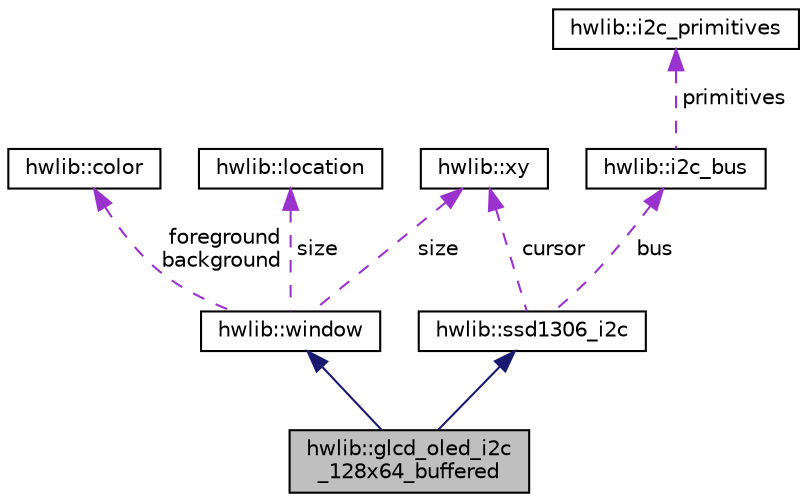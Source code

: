 digraph "hwlib::glcd_oled_i2c_128x64_buffered"
{
  edge [fontname="Helvetica",fontsize="10",labelfontname="Helvetica",labelfontsize="10"];
  node [fontname="Helvetica",fontsize="10",shape=record];
  Node3 [label="hwlib::glcd_oled_i2c\l_128x64_buffered",height=0.2,width=0.4,color="black", fillcolor="grey75", style="filled", fontcolor="black"];
  Node4 -> Node3 [dir="back",color="midnightblue",fontsize="10",style="solid",fontname="Helvetica"];
  Node4 [label="hwlib::ssd1306_i2c",height=0.2,width=0.4,color="black", fillcolor="white", style="filled",URL="$classhwlib_1_1ssd1306__i2c.html"];
  Node5 -> Node4 [dir="back",color="darkorchid3",fontsize="10",style="dashed",label=" cursor" ,fontname="Helvetica"];
  Node5 [label="hwlib::xy",height=0.2,width=0.4,color="black", fillcolor="white", style="filled",URL="$classhwlib_1_1xy.html"];
  Node6 -> Node4 [dir="back",color="darkorchid3",fontsize="10",style="dashed",label=" bus" ,fontname="Helvetica"];
  Node6 [label="hwlib::i2c_bus",height=0.2,width=0.4,color="black", fillcolor="white", style="filled",URL="$classhwlib_1_1i2c__bus.html"];
  Node7 -> Node6 [dir="back",color="darkorchid3",fontsize="10",style="dashed",label=" primitives" ,fontname="Helvetica"];
  Node7 [label="hwlib::i2c_primitives",height=0.2,width=0.4,color="black", fillcolor="white", style="filled",URL="$classhwlib_1_1i2c__primitives.html"];
  Node8 -> Node3 [dir="back",color="midnightblue",fontsize="10",style="solid",fontname="Helvetica"];
  Node8 [label="hwlib::window",height=0.2,width=0.4,color="black", fillcolor="white", style="filled",URL="$classhwlib_1_1window.html",tooltip="a graphics window "];
  Node5 -> Node8 [dir="back",color="darkorchid3",fontsize="10",style="dashed",label=" size" ,fontname="Helvetica"];
  Node9 -> Node8 [dir="back",color="darkorchid3",fontsize="10",style="dashed",label=" foreground\nbackground" ,fontname="Helvetica"];
  Node9 [label="hwlib::color",height=0.2,width=0.4,color="black", fillcolor="white", style="filled",URL="$classhwlib_1_1color.html",tooltip="graphics color "];
  Node10 -> Node8 [dir="back",color="darkorchid3",fontsize="10",style="dashed",label=" size" ,fontname="Helvetica"];
  Node10 [label="hwlib::location",height=0.2,width=0.4,color="black", fillcolor="white", style="filled",URL="$classhwlib_1_1location.html",tooltip="a pixel coordinate "];
}
